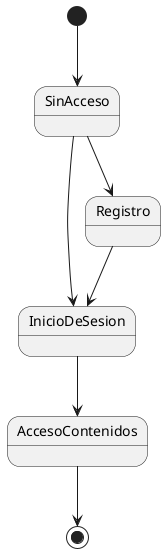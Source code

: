 @startuml Diagrama_de_estados

[*] --> SinAcceso 

SinAcceso --> InicioDeSesion
SinAcceso --> Registro
Registro --> InicioDeSesion
InicioDeSesion --> AccesoContenidos
AccesoContenidos --> [*]


@enduml